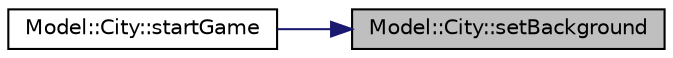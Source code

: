 digraph "Model::City::setBackground"
{
 // LATEX_PDF_SIZE
  edge [fontname="Helvetica",fontsize="10",labelfontname="Helvetica",labelfontsize="10"];
  node [fontname="Helvetica",fontsize="10",shape=record];
  rankdir="RL";
  Node1 [label="Model::City::setBackground",height=0.2,width=0.4,color="black", fillcolor="grey75", style="filled", fontcolor="black",tooltip="setBackground sets the bitmap picture of the game area."];
  Node1 -> Node2 [dir="back",color="midnightblue",fontsize="10",style="solid",fontname="Helvetica"];
  Node2 [label="Model::City::startGame",height=0.2,width=0.4,color="black", fillcolor="white", style="filled",URL="$class_model_1_1_city.html#a2f35ab582f2b0742cd13c3ed9b8ba6fa",tooltip="startGame"];
}
